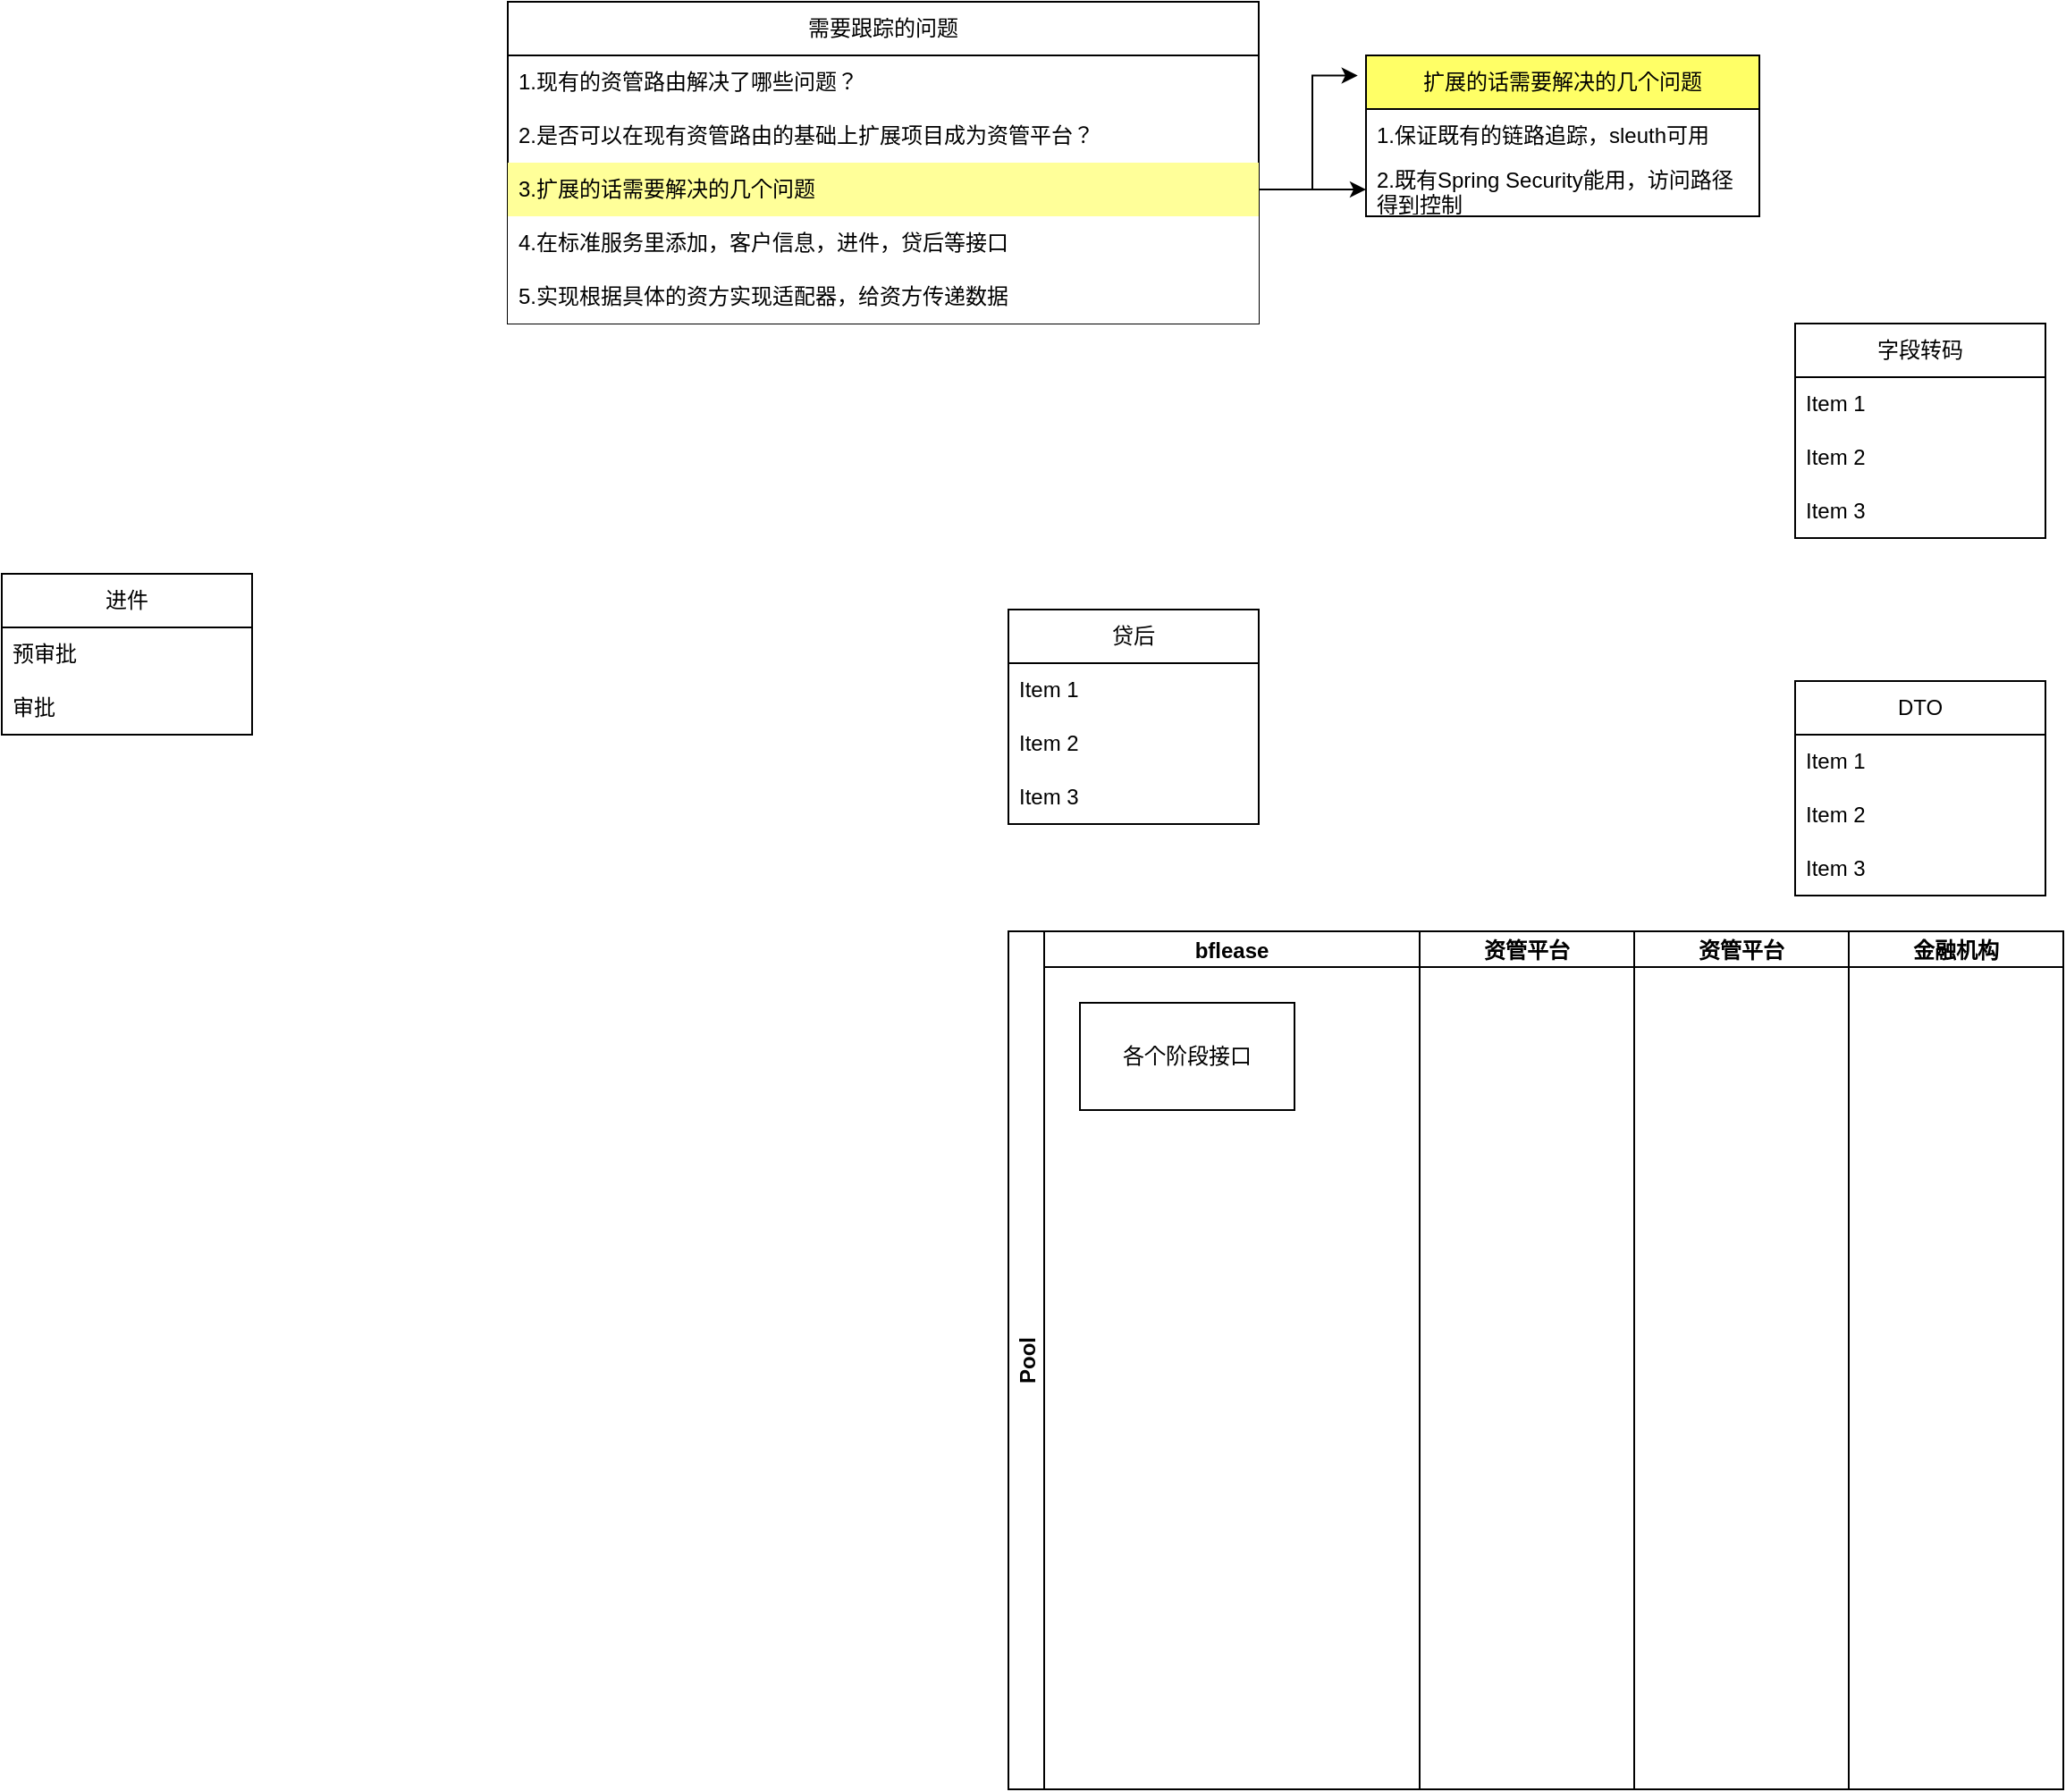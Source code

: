<mxfile version="22.1.16" type="github">
  <diagram name="第 1 页" id="NV_A3kkeqZRgvi5eHSWS">
    <mxGraphModel dx="2501" dy="746" grid="1" gridSize="10" guides="1" tooltips="1" connect="1" arrows="1" fold="1" page="1" pageScale="1" pageWidth="827" pageHeight="1169" math="0" shadow="0">
      <root>
        <mxCell id="0" />
        <mxCell id="1" parent="0" />
        <mxCell id="kUHP5_Q_aUHq5d-RMgRF-1" value="进件" style="swimlane;fontStyle=0;childLayout=stackLayout;horizontal=1;startSize=30;horizontalStack=0;resizeParent=1;resizeParentMax=0;resizeLast=0;collapsible=1;marginBottom=0;whiteSpace=wrap;html=1;" parent="1" vertex="1">
          <mxGeometry x="-483" y="340" width="140" height="90" as="geometry" />
        </mxCell>
        <mxCell id="kUHP5_Q_aUHq5d-RMgRF-2" value="预审批" style="text;strokeColor=none;fillColor=none;align=left;verticalAlign=middle;spacingLeft=4;spacingRight=4;overflow=hidden;points=[[0,0.5],[1,0.5]];portConstraint=eastwest;rotatable=0;whiteSpace=wrap;html=1;" parent="kUHP5_Q_aUHq5d-RMgRF-1" vertex="1">
          <mxGeometry y="30" width="140" height="30" as="geometry" />
        </mxCell>
        <mxCell id="kUHP5_Q_aUHq5d-RMgRF-3" value="审批" style="text;strokeColor=none;fillColor=none;align=left;verticalAlign=middle;spacingLeft=4;spacingRight=4;overflow=hidden;points=[[0,0.5],[1,0.5]];portConstraint=eastwest;rotatable=0;whiteSpace=wrap;html=1;" parent="kUHP5_Q_aUHq5d-RMgRF-1" vertex="1">
          <mxGeometry y="60" width="140" height="30" as="geometry" />
        </mxCell>
        <mxCell id="kUHP5_Q_aUHq5d-RMgRF-5" value="贷后" style="swimlane;fontStyle=0;childLayout=stackLayout;horizontal=1;startSize=30;horizontalStack=0;resizeParent=1;resizeParentMax=0;resizeLast=0;collapsible=1;marginBottom=0;whiteSpace=wrap;html=1;" parent="1" vertex="1">
          <mxGeometry x="80" y="360" width="140" height="120" as="geometry" />
        </mxCell>
        <mxCell id="kUHP5_Q_aUHq5d-RMgRF-6" value="Item 1" style="text;strokeColor=none;fillColor=none;align=left;verticalAlign=middle;spacingLeft=4;spacingRight=4;overflow=hidden;points=[[0,0.5],[1,0.5]];portConstraint=eastwest;rotatable=0;whiteSpace=wrap;html=1;" parent="kUHP5_Q_aUHq5d-RMgRF-5" vertex="1">
          <mxGeometry y="30" width="140" height="30" as="geometry" />
        </mxCell>
        <mxCell id="kUHP5_Q_aUHq5d-RMgRF-7" value="Item 2" style="text;strokeColor=none;fillColor=none;align=left;verticalAlign=middle;spacingLeft=4;spacingRight=4;overflow=hidden;points=[[0,0.5],[1,0.5]];portConstraint=eastwest;rotatable=0;whiteSpace=wrap;html=1;" parent="kUHP5_Q_aUHq5d-RMgRF-5" vertex="1">
          <mxGeometry y="60" width="140" height="30" as="geometry" />
        </mxCell>
        <mxCell id="kUHP5_Q_aUHq5d-RMgRF-8" value="Item 3" style="text;strokeColor=none;fillColor=none;align=left;verticalAlign=middle;spacingLeft=4;spacingRight=4;overflow=hidden;points=[[0,0.5],[1,0.5]];portConstraint=eastwest;rotatable=0;whiteSpace=wrap;html=1;" parent="kUHP5_Q_aUHq5d-RMgRF-5" vertex="1">
          <mxGeometry y="90" width="140" height="30" as="geometry" />
        </mxCell>
        <mxCell id="6nYXlHieVYNSwrGIp0_b-1" value="字段转码" style="swimlane;fontStyle=0;childLayout=stackLayout;horizontal=1;startSize=30;horizontalStack=0;resizeParent=1;resizeParentMax=0;resizeLast=0;collapsible=1;marginBottom=0;whiteSpace=wrap;html=1;" vertex="1" parent="1">
          <mxGeometry x="520" y="200" width="140" height="120" as="geometry" />
        </mxCell>
        <mxCell id="6nYXlHieVYNSwrGIp0_b-2" value="Item 1" style="text;strokeColor=none;fillColor=none;align=left;verticalAlign=middle;spacingLeft=4;spacingRight=4;overflow=hidden;points=[[0,0.5],[1,0.5]];portConstraint=eastwest;rotatable=0;whiteSpace=wrap;html=1;" vertex="1" parent="6nYXlHieVYNSwrGIp0_b-1">
          <mxGeometry y="30" width="140" height="30" as="geometry" />
        </mxCell>
        <mxCell id="6nYXlHieVYNSwrGIp0_b-3" value="Item 2" style="text;strokeColor=none;fillColor=none;align=left;verticalAlign=middle;spacingLeft=4;spacingRight=4;overflow=hidden;points=[[0,0.5],[1,0.5]];portConstraint=eastwest;rotatable=0;whiteSpace=wrap;html=1;" vertex="1" parent="6nYXlHieVYNSwrGIp0_b-1">
          <mxGeometry y="60" width="140" height="30" as="geometry" />
        </mxCell>
        <mxCell id="6nYXlHieVYNSwrGIp0_b-4" value="Item 3" style="text;strokeColor=none;fillColor=none;align=left;verticalAlign=middle;spacingLeft=4;spacingRight=4;overflow=hidden;points=[[0,0.5],[1,0.5]];portConstraint=eastwest;rotatable=0;whiteSpace=wrap;html=1;" vertex="1" parent="6nYXlHieVYNSwrGIp0_b-1">
          <mxGeometry y="90" width="140" height="30" as="geometry" />
        </mxCell>
        <mxCell id="6nYXlHieVYNSwrGIp0_b-5" value="DTO" style="swimlane;fontStyle=0;childLayout=stackLayout;horizontal=1;startSize=30;horizontalStack=0;resizeParent=1;resizeParentMax=0;resizeLast=0;collapsible=1;marginBottom=0;whiteSpace=wrap;html=1;" vertex="1" parent="1">
          <mxGeometry x="520" y="400" width="140" height="120" as="geometry" />
        </mxCell>
        <mxCell id="6nYXlHieVYNSwrGIp0_b-6" value="Item 1" style="text;strokeColor=none;fillColor=none;align=left;verticalAlign=middle;spacingLeft=4;spacingRight=4;overflow=hidden;points=[[0,0.5],[1,0.5]];portConstraint=eastwest;rotatable=0;whiteSpace=wrap;html=1;" vertex="1" parent="6nYXlHieVYNSwrGIp0_b-5">
          <mxGeometry y="30" width="140" height="30" as="geometry" />
        </mxCell>
        <mxCell id="6nYXlHieVYNSwrGIp0_b-7" value="Item 2" style="text;strokeColor=none;fillColor=none;align=left;verticalAlign=middle;spacingLeft=4;spacingRight=4;overflow=hidden;points=[[0,0.5],[1,0.5]];portConstraint=eastwest;rotatable=0;whiteSpace=wrap;html=1;" vertex="1" parent="6nYXlHieVYNSwrGIp0_b-5">
          <mxGeometry y="60" width="140" height="30" as="geometry" />
        </mxCell>
        <mxCell id="6nYXlHieVYNSwrGIp0_b-8" value="Item 3" style="text;strokeColor=none;fillColor=none;align=left;verticalAlign=middle;spacingLeft=4;spacingRight=4;overflow=hidden;points=[[0,0.5],[1,0.5]];portConstraint=eastwest;rotatable=0;whiteSpace=wrap;html=1;" vertex="1" parent="6nYXlHieVYNSwrGIp0_b-5">
          <mxGeometry y="90" width="140" height="30" as="geometry" />
        </mxCell>
        <mxCell id="6nYXlHieVYNSwrGIp0_b-9" value="Pool" style="swimlane;childLayout=stackLayout;resizeParent=1;resizeParentMax=0;startSize=20;horizontal=0;horizontalStack=1;" vertex="1" parent="1">
          <mxGeometry x="80" y="540" width="470" height="480" as="geometry" />
        </mxCell>
        <mxCell id="6nYXlHieVYNSwrGIp0_b-10" value="bflease" style="swimlane;startSize=20;" vertex="1" parent="6nYXlHieVYNSwrGIp0_b-9">
          <mxGeometry x="20" width="210" height="480" as="geometry" />
        </mxCell>
        <mxCell id="6nYXlHieVYNSwrGIp0_b-14" value="各个阶段接口" style="whiteSpace=wrap;html=1;" vertex="1" parent="6nYXlHieVYNSwrGIp0_b-10">
          <mxGeometry x="20" y="40" width="120" height="60" as="geometry" />
        </mxCell>
        <mxCell id="6nYXlHieVYNSwrGIp0_b-11" value="资管平台" style="swimlane;startSize=20;" vertex="1" parent="6nYXlHieVYNSwrGIp0_b-9">
          <mxGeometry x="230" width="120" height="480" as="geometry" />
        </mxCell>
        <mxCell id="6nYXlHieVYNSwrGIp0_b-12" value="资管平台" style="swimlane;startSize=20;" vertex="1" parent="6nYXlHieVYNSwrGIp0_b-9">
          <mxGeometry x="350" width="120" height="480" as="geometry" />
        </mxCell>
        <mxCell id="6nYXlHieVYNSwrGIp0_b-13" value="金融机构" style="swimlane;startSize=20;" vertex="1" parent="1">
          <mxGeometry x="550" y="540" width="120" height="480" as="geometry" />
        </mxCell>
        <mxCell id="6nYXlHieVYNSwrGIp0_b-16" value="需要跟踪的问题" style="swimlane;fontStyle=0;childLayout=stackLayout;horizontal=1;startSize=30;horizontalStack=0;resizeParent=1;resizeParentMax=0;resizeLast=0;collapsible=1;marginBottom=0;whiteSpace=wrap;html=1;" vertex="1" parent="1">
          <mxGeometry x="-200" y="20" width="420" height="180" as="geometry" />
        </mxCell>
        <mxCell id="6nYXlHieVYNSwrGIp0_b-17" value="1.现有的资管路由解决了哪些问题？" style="text;strokeColor=none;fillColor=none;align=left;verticalAlign=middle;spacingLeft=4;spacingRight=4;overflow=hidden;points=[[0,0.5],[1,0.5]];portConstraint=eastwest;rotatable=0;whiteSpace=wrap;html=1;" vertex="1" parent="6nYXlHieVYNSwrGIp0_b-16">
          <mxGeometry y="30" width="420" height="30" as="geometry" />
        </mxCell>
        <mxCell id="6nYXlHieVYNSwrGIp0_b-18" value="2.是否可以在现有资管路由的基础上扩展项目成为资管平台？" style="text;strokeColor=none;fillColor=none;align=left;verticalAlign=middle;spacingLeft=4;spacingRight=4;overflow=hidden;points=[[0,0.5],[1,0.5]];portConstraint=eastwest;rotatable=0;whiteSpace=wrap;html=1;" vertex="1" parent="6nYXlHieVYNSwrGIp0_b-16">
          <mxGeometry y="60" width="420" height="30" as="geometry" />
        </mxCell>
        <mxCell id="6nYXlHieVYNSwrGIp0_b-19" value="3.扩展的话需要解决的几个问题" style="text;strokeColor=none;fillColor=#FFFF99;align=left;verticalAlign=middle;spacingLeft=4;spacingRight=4;overflow=hidden;points=[[0,0.5],[1,0.5]];portConstraint=eastwest;rotatable=0;whiteSpace=wrap;html=1;" vertex="1" parent="6nYXlHieVYNSwrGIp0_b-16">
          <mxGeometry y="90" width="420" height="30" as="geometry" />
        </mxCell>
        <mxCell id="6nYXlHieVYNSwrGIp0_b-26" value="4.在标准服务里添加，客户信息，进件，贷后等接口" style="text;strokeColor=none;fillColor=#FFFFFF;align=left;verticalAlign=middle;spacingLeft=4;spacingRight=4;overflow=hidden;points=[[0,0.5],[1,0.5]];portConstraint=eastwest;rotatable=0;whiteSpace=wrap;html=1;" vertex="1" parent="6nYXlHieVYNSwrGIp0_b-16">
          <mxGeometry y="120" width="420" height="30" as="geometry" />
        </mxCell>
        <mxCell id="6nYXlHieVYNSwrGIp0_b-27" value="5.实现根据具体的资方实现适配器，给资方传递数据" style="text;strokeColor=none;fillColor=#FFFFFF;align=left;verticalAlign=middle;spacingLeft=4;spacingRight=4;overflow=hidden;points=[[0,0.5],[1,0.5]];portConstraint=eastwest;rotatable=0;whiteSpace=wrap;html=1;" vertex="1" parent="6nYXlHieVYNSwrGIp0_b-16">
          <mxGeometry y="150" width="420" height="30" as="geometry" />
        </mxCell>
        <mxCell id="6nYXlHieVYNSwrGIp0_b-20" value="扩展的话需要解决的几个问题" style="swimlane;fontStyle=0;childLayout=stackLayout;horizontal=1;startSize=30;horizontalStack=0;resizeParent=1;resizeParentMax=0;resizeLast=0;collapsible=1;marginBottom=0;whiteSpace=wrap;html=1;fillColor=#FFFF66;" vertex="1" parent="1">
          <mxGeometry x="280" y="50" width="220" height="90" as="geometry" />
        </mxCell>
        <mxCell id="6nYXlHieVYNSwrGIp0_b-21" value="1.保证既有的链路追踪，sleuth可用" style="text;strokeColor=none;fillColor=none;align=left;verticalAlign=middle;spacingLeft=4;spacingRight=4;overflow=hidden;points=[[0,0.5],[1,0.5]];portConstraint=eastwest;rotatable=0;whiteSpace=wrap;html=1;" vertex="1" parent="6nYXlHieVYNSwrGIp0_b-20">
          <mxGeometry y="30" width="220" height="30" as="geometry" />
        </mxCell>
        <mxCell id="6nYXlHieVYNSwrGIp0_b-22" value="2.既有Spring Security能用，访问路径得到控制" style="text;strokeColor=none;fillColor=none;align=left;verticalAlign=middle;spacingLeft=4;spacingRight=4;overflow=hidden;points=[[0,0.5],[1,0.5]];portConstraint=eastwest;rotatable=0;whiteSpace=wrap;html=1;" vertex="1" parent="6nYXlHieVYNSwrGIp0_b-20">
          <mxGeometry y="60" width="220" height="30" as="geometry" />
        </mxCell>
        <mxCell id="6nYXlHieVYNSwrGIp0_b-24" style="edgeStyle=orthogonalEdgeStyle;rounded=0;orthogonalLoop=1;jettySize=auto;html=1;entryX=-0.021;entryY=0.125;entryDx=0;entryDy=0;entryPerimeter=0;" edge="1" parent="1" source="6nYXlHieVYNSwrGIp0_b-19" target="6nYXlHieVYNSwrGIp0_b-20">
          <mxGeometry relative="1" as="geometry" />
        </mxCell>
        <mxCell id="6nYXlHieVYNSwrGIp0_b-25" value="" style="edgeStyle=orthogonalEdgeStyle;rounded=0;orthogonalLoop=1;jettySize=auto;html=1;" edge="1" parent="1" source="6nYXlHieVYNSwrGIp0_b-19" target="6nYXlHieVYNSwrGIp0_b-22">
          <mxGeometry relative="1" as="geometry" />
        </mxCell>
      </root>
    </mxGraphModel>
  </diagram>
</mxfile>
